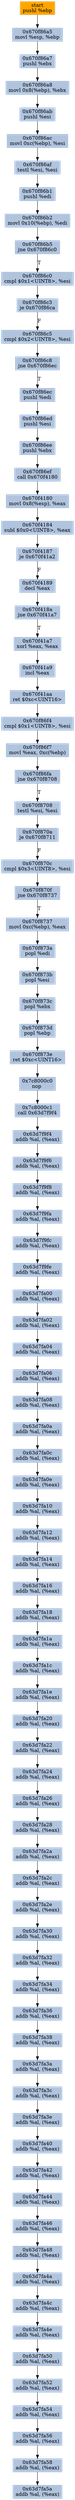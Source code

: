 digraph G {
node[shape=rectangle,style=filled,fillcolor=lightsteelblue,color=lightsteelblue]
bgcolor="transparent"
a0x670f86a4pushl_ebp[label="start\npushl %ebp",color="lightgrey",fillcolor="orange"];
a0x670f86a5movl_esp_ebp[label="0x670f86a5\nmovl %esp, %ebp"];
a0x670f86a7pushl_ebx[label="0x670f86a7\npushl %ebx"];
a0x670f86a8movl_0x8ebp__ebx[label="0x670f86a8\nmovl 0x8(%ebp), %ebx"];
a0x670f86abpushl_esi[label="0x670f86ab\npushl %esi"];
a0x670f86acmovl_0xcebp__esi[label="0x670f86ac\nmovl 0xc(%ebp), %esi"];
a0x670f86aftestl_esi_esi[label="0x670f86af\ntestl %esi, %esi"];
a0x670f86b1pushl_edi[label="0x670f86b1\npushl %edi"];
a0x670f86b2movl_0x10ebp__edi[label="0x670f86b2\nmovl 0x10(%ebp), %edi"];
a0x670f86b5jne_0x670f86c0[label="0x670f86b5\njne 0x670f86c0"];
a0x670f86c0cmpl_0x1UINT8_esi[label="0x670f86c0\ncmpl $0x1<UINT8>, %esi"];
a0x670f86c3je_0x670f86ca[label="0x670f86c3\nje 0x670f86ca"];
a0x670f86c5cmpl_0x2UINT8_esi[label="0x670f86c5\ncmpl $0x2<UINT8>, %esi"];
a0x670f86c8jne_0x670f86ec[label="0x670f86c8\njne 0x670f86ec"];
a0x670f86ecpushl_edi[label="0x670f86ec\npushl %edi"];
a0x670f86edpushl_esi[label="0x670f86ed\npushl %esi"];
a0x670f86eepushl_ebx[label="0x670f86ee\npushl %ebx"];
a0x670f86efcall_0x670f4180[label="0x670f86ef\ncall 0x670f4180"];
a0x670f4180movl_0x8esp__eax[label="0x670f4180\nmovl 0x8(%esp), %eax"];
a0x670f4184subl_0x0UINT8_eax[label="0x670f4184\nsubl $0x0<UINT8>, %eax"];
a0x670f4187je_0x670f41a2[label="0x670f4187\nje 0x670f41a2"];
a0x670f4189decl_eax[label="0x670f4189\ndecl %eax"];
a0x670f418ajne_0x670f41a7[label="0x670f418a\njne 0x670f41a7"];
a0x670f41a7xorl_eax_eax[label="0x670f41a7\nxorl %eax, %eax"];
a0x670f41a9incl_eax[label="0x670f41a9\nincl %eax"];
a0x670f41aaret_0xcUINT16[label="0x670f41aa\nret $0xc<UINT16>"];
a0x670f86f4cmpl_0x1UINT8_esi[label="0x670f86f4\ncmpl $0x1<UINT8>, %esi"];
a0x670f86f7movl_eax_0xcebp_[label="0x670f86f7\nmovl %eax, 0xc(%ebp)"];
a0x670f86fajne_0x670f8708[label="0x670f86fa\njne 0x670f8708"];
a0x670f8708testl_esi_esi[label="0x670f8708\ntestl %esi, %esi"];
a0x670f870aje_0x670f8711[label="0x670f870a\nje 0x670f8711"];
a0x670f870ccmpl_0x3UINT8_esi[label="0x670f870c\ncmpl $0x3<UINT8>, %esi"];
a0x670f870fjne_0x670f8737[label="0x670f870f\njne 0x670f8737"];
a0x670f8737movl_0xcebp__eax[label="0x670f8737\nmovl 0xc(%ebp), %eax"];
a0x670f873apopl_edi[label="0x670f873a\npopl %edi"];
a0x670f873bpopl_esi[label="0x670f873b\npopl %esi"];
a0x670f873cpopl_ebx[label="0x670f873c\npopl %ebx"];
a0x670f873dpopl_ebp[label="0x670f873d\npopl %ebp"];
a0x670f873eret_0xcUINT16[label="0x670f873e\nret $0xc<UINT16>"];
a0x7c8000c0nop_[label="0x7c8000c0\nnop "];
a0x7c8000c1call_0x63d7f9f4[label="0x7c8000c1\ncall 0x63d7f9f4"];
a0x63d7f9f4addb_al_eax_[label="0x63d7f9f4\naddb %al, (%eax)"];
a0x63d7f9f6addb_al_eax_[label="0x63d7f9f6\naddb %al, (%eax)"];
a0x63d7f9f8addb_al_eax_[label="0x63d7f9f8\naddb %al, (%eax)"];
a0x63d7f9faaddb_al_eax_[label="0x63d7f9fa\naddb %al, (%eax)"];
a0x63d7f9fcaddb_al_eax_[label="0x63d7f9fc\naddb %al, (%eax)"];
a0x63d7f9feaddb_al_eax_[label="0x63d7f9fe\naddb %al, (%eax)"];
a0x63d7fa00addb_al_eax_[label="0x63d7fa00\naddb %al, (%eax)"];
a0x63d7fa02addb_al_eax_[label="0x63d7fa02\naddb %al, (%eax)"];
a0x63d7fa04addb_al_eax_[label="0x63d7fa04\naddb %al, (%eax)"];
a0x63d7fa06addb_al_eax_[label="0x63d7fa06\naddb %al, (%eax)"];
a0x63d7fa08addb_al_eax_[label="0x63d7fa08\naddb %al, (%eax)"];
a0x63d7fa0aaddb_al_eax_[label="0x63d7fa0a\naddb %al, (%eax)"];
a0x63d7fa0caddb_al_eax_[label="0x63d7fa0c\naddb %al, (%eax)"];
a0x63d7fa0eaddb_al_eax_[label="0x63d7fa0e\naddb %al, (%eax)"];
a0x63d7fa10addb_al_eax_[label="0x63d7fa10\naddb %al, (%eax)"];
a0x63d7fa12addb_al_eax_[label="0x63d7fa12\naddb %al, (%eax)"];
a0x63d7fa14addb_al_eax_[label="0x63d7fa14\naddb %al, (%eax)"];
a0x63d7fa16addb_al_eax_[label="0x63d7fa16\naddb %al, (%eax)"];
a0x63d7fa18addb_al_eax_[label="0x63d7fa18\naddb %al, (%eax)"];
a0x63d7fa1aaddb_al_eax_[label="0x63d7fa1a\naddb %al, (%eax)"];
a0x63d7fa1caddb_al_eax_[label="0x63d7fa1c\naddb %al, (%eax)"];
a0x63d7fa1eaddb_al_eax_[label="0x63d7fa1e\naddb %al, (%eax)"];
a0x63d7fa20addb_al_eax_[label="0x63d7fa20\naddb %al, (%eax)"];
a0x63d7fa22addb_al_eax_[label="0x63d7fa22\naddb %al, (%eax)"];
a0x63d7fa24addb_al_eax_[label="0x63d7fa24\naddb %al, (%eax)"];
a0x63d7fa26addb_al_eax_[label="0x63d7fa26\naddb %al, (%eax)"];
a0x63d7fa28addb_al_eax_[label="0x63d7fa28\naddb %al, (%eax)"];
a0x63d7fa2aaddb_al_eax_[label="0x63d7fa2a\naddb %al, (%eax)"];
a0x63d7fa2caddb_al_eax_[label="0x63d7fa2c\naddb %al, (%eax)"];
a0x63d7fa2eaddb_al_eax_[label="0x63d7fa2e\naddb %al, (%eax)"];
a0x63d7fa30addb_al_eax_[label="0x63d7fa30\naddb %al, (%eax)"];
a0x63d7fa32addb_al_eax_[label="0x63d7fa32\naddb %al, (%eax)"];
a0x63d7fa34addb_al_eax_[label="0x63d7fa34\naddb %al, (%eax)"];
a0x63d7fa36addb_al_eax_[label="0x63d7fa36\naddb %al, (%eax)"];
a0x63d7fa38addb_al_eax_[label="0x63d7fa38\naddb %al, (%eax)"];
a0x63d7fa3aaddb_al_eax_[label="0x63d7fa3a\naddb %al, (%eax)"];
a0x63d7fa3caddb_al_eax_[label="0x63d7fa3c\naddb %al, (%eax)"];
a0x63d7fa3eaddb_al_eax_[label="0x63d7fa3e\naddb %al, (%eax)"];
a0x63d7fa40addb_al_eax_[label="0x63d7fa40\naddb %al, (%eax)"];
a0x63d7fa42addb_al_eax_[label="0x63d7fa42\naddb %al, (%eax)"];
a0x63d7fa44addb_al_eax_[label="0x63d7fa44\naddb %al, (%eax)"];
a0x63d7fa46addb_al_eax_[label="0x63d7fa46\naddb %al, (%eax)"];
a0x63d7fa48addb_al_eax_[label="0x63d7fa48\naddb %al, (%eax)"];
a0x63d7fa4aaddb_al_eax_[label="0x63d7fa4a\naddb %al, (%eax)"];
a0x63d7fa4caddb_al_eax_[label="0x63d7fa4c\naddb %al, (%eax)"];
a0x63d7fa4eaddb_al_eax_[label="0x63d7fa4e\naddb %al, (%eax)"];
a0x63d7fa50addb_al_eax_[label="0x63d7fa50\naddb %al, (%eax)"];
a0x63d7fa52addb_al_eax_[label="0x63d7fa52\naddb %al, (%eax)"];
a0x63d7fa54addb_al_eax_[label="0x63d7fa54\naddb %al, (%eax)"];
a0x63d7fa56addb_al_eax_[label="0x63d7fa56\naddb %al, (%eax)"];
a0x63d7fa58addb_al_eax_[label="0x63d7fa58\naddb %al, (%eax)"];
a0x63d7fa5aaddb_al_eax_[label="0x63d7fa5a\naddb %al, (%eax)"];
a0x670f86a4pushl_ebp -> a0x670f86a5movl_esp_ebp [color="#000000"];
a0x670f86a5movl_esp_ebp -> a0x670f86a7pushl_ebx [color="#000000"];
a0x670f86a7pushl_ebx -> a0x670f86a8movl_0x8ebp__ebx [color="#000000"];
a0x670f86a8movl_0x8ebp__ebx -> a0x670f86abpushl_esi [color="#000000"];
a0x670f86abpushl_esi -> a0x670f86acmovl_0xcebp__esi [color="#000000"];
a0x670f86acmovl_0xcebp__esi -> a0x670f86aftestl_esi_esi [color="#000000"];
a0x670f86aftestl_esi_esi -> a0x670f86b1pushl_edi [color="#000000"];
a0x670f86b1pushl_edi -> a0x670f86b2movl_0x10ebp__edi [color="#000000"];
a0x670f86b2movl_0x10ebp__edi -> a0x670f86b5jne_0x670f86c0 [color="#000000"];
a0x670f86b5jne_0x670f86c0 -> a0x670f86c0cmpl_0x1UINT8_esi [color="#000000",label="T"];
a0x670f86c0cmpl_0x1UINT8_esi -> a0x670f86c3je_0x670f86ca [color="#000000"];
a0x670f86c3je_0x670f86ca -> a0x670f86c5cmpl_0x2UINT8_esi [color="#000000",label="F"];
a0x670f86c5cmpl_0x2UINT8_esi -> a0x670f86c8jne_0x670f86ec [color="#000000"];
a0x670f86c8jne_0x670f86ec -> a0x670f86ecpushl_edi [color="#000000",label="T"];
a0x670f86ecpushl_edi -> a0x670f86edpushl_esi [color="#000000"];
a0x670f86edpushl_esi -> a0x670f86eepushl_ebx [color="#000000"];
a0x670f86eepushl_ebx -> a0x670f86efcall_0x670f4180 [color="#000000"];
a0x670f86efcall_0x670f4180 -> a0x670f4180movl_0x8esp__eax [color="#000000"];
a0x670f4180movl_0x8esp__eax -> a0x670f4184subl_0x0UINT8_eax [color="#000000"];
a0x670f4184subl_0x0UINT8_eax -> a0x670f4187je_0x670f41a2 [color="#000000"];
a0x670f4187je_0x670f41a2 -> a0x670f4189decl_eax [color="#000000",label="F"];
a0x670f4189decl_eax -> a0x670f418ajne_0x670f41a7 [color="#000000"];
a0x670f418ajne_0x670f41a7 -> a0x670f41a7xorl_eax_eax [color="#000000",label="T"];
a0x670f41a7xorl_eax_eax -> a0x670f41a9incl_eax [color="#000000"];
a0x670f41a9incl_eax -> a0x670f41aaret_0xcUINT16 [color="#000000"];
a0x670f41aaret_0xcUINT16 -> a0x670f86f4cmpl_0x1UINT8_esi [color="#000000"];
a0x670f86f4cmpl_0x1UINT8_esi -> a0x670f86f7movl_eax_0xcebp_ [color="#000000"];
a0x670f86f7movl_eax_0xcebp_ -> a0x670f86fajne_0x670f8708 [color="#000000"];
a0x670f86fajne_0x670f8708 -> a0x670f8708testl_esi_esi [color="#000000",label="T"];
a0x670f8708testl_esi_esi -> a0x670f870aje_0x670f8711 [color="#000000"];
a0x670f870aje_0x670f8711 -> a0x670f870ccmpl_0x3UINT8_esi [color="#000000",label="F"];
a0x670f870ccmpl_0x3UINT8_esi -> a0x670f870fjne_0x670f8737 [color="#000000"];
a0x670f870fjne_0x670f8737 -> a0x670f8737movl_0xcebp__eax [color="#000000",label="T"];
a0x670f8737movl_0xcebp__eax -> a0x670f873apopl_edi [color="#000000"];
a0x670f873apopl_edi -> a0x670f873bpopl_esi [color="#000000"];
a0x670f873bpopl_esi -> a0x670f873cpopl_ebx [color="#000000"];
a0x670f873cpopl_ebx -> a0x670f873dpopl_ebp [color="#000000"];
a0x670f873dpopl_ebp -> a0x670f873eret_0xcUINT16 [color="#000000"];
a0x670f873eret_0xcUINT16 -> a0x7c8000c0nop_ [color="#000000"];
a0x7c8000c0nop_ -> a0x7c8000c1call_0x63d7f9f4 [color="#000000"];
a0x7c8000c1call_0x63d7f9f4 -> a0x63d7f9f4addb_al_eax_ [color="#000000"];
a0x63d7f9f4addb_al_eax_ -> a0x63d7f9f6addb_al_eax_ [color="#000000"];
a0x63d7f9f6addb_al_eax_ -> a0x63d7f9f8addb_al_eax_ [color="#000000"];
a0x63d7f9f8addb_al_eax_ -> a0x63d7f9faaddb_al_eax_ [color="#000000"];
a0x63d7f9faaddb_al_eax_ -> a0x63d7f9fcaddb_al_eax_ [color="#000000"];
a0x63d7f9fcaddb_al_eax_ -> a0x63d7f9feaddb_al_eax_ [color="#000000"];
a0x63d7f9feaddb_al_eax_ -> a0x63d7fa00addb_al_eax_ [color="#000000"];
a0x63d7fa00addb_al_eax_ -> a0x63d7fa02addb_al_eax_ [color="#000000"];
a0x63d7fa02addb_al_eax_ -> a0x63d7fa04addb_al_eax_ [color="#000000"];
a0x63d7fa04addb_al_eax_ -> a0x63d7fa06addb_al_eax_ [color="#000000"];
a0x63d7fa06addb_al_eax_ -> a0x63d7fa08addb_al_eax_ [color="#000000"];
a0x63d7fa08addb_al_eax_ -> a0x63d7fa0aaddb_al_eax_ [color="#000000"];
a0x63d7fa0aaddb_al_eax_ -> a0x63d7fa0caddb_al_eax_ [color="#000000"];
a0x63d7fa0caddb_al_eax_ -> a0x63d7fa0eaddb_al_eax_ [color="#000000"];
a0x63d7fa0eaddb_al_eax_ -> a0x63d7fa10addb_al_eax_ [color="#000000"];
a0x63d7fa10addb_al_eax_ -> a0x63d7fa12addb_al_eax_ [color="#000000"];
a0x63d7fa12addb_al_eax_ -> a0x63d7fa14addb_al_eax_ [color="#000000"];
a0x63d7fa14addb_al_eax_ -> a0x63d7fa16addb_al_eax_ [color="#000000"];
a0x63d7fa16addb_al_eax_ -> a0x63d7fa18addb_al_eax_ [color="#000000"];
a0x63d7fa18addb_al_eax_ -> a0x63d7fa1aaddb_al_eax_ [color="#000000"];
a0x63d7fa1aaddb_al_eax_ -> a0x63d7fa1caddb_al_eax_ [color="#000000"];
a0x63d7fa1caddb_al_eax_ -> a0x63d7fa1eaddb_al_eax_ [color="#000000"];
a0x63d7fa1eaddb_al_eax_ -> a0x63d7fa20addb_al_eax_ [color="#000000"];
a0x63d7fa20addb_al_eax_ -> a0x63d7fa22addb_al_eax_ [color="#000000"];
a0x63d7fa22addb_al_eax_ -> a0x63d7fa24addb_al_eax_ [color="#000000"];
a0x63d7fa24addb_al_eax_ -> a0x63d7fa26addb_al_eax_ [color="#000000"];
a0x63d7fa26addb_al_eax_ -> a0x63d7fa28addb_al_eax_ [color="#000000"];
a0x63d7fa28addb_al_eax_ -> a0x63d7fa2aaddb_al_eax_ [color="#000000"];
a0x63d7fa2aaddb_al_eax_ -> a0x63d7fa2caddb_al_eax_ [color="#000000"];
a0x63d7fa2caddb_al_eax_ -> a0x63d7fa2eaddb_al_eax_ [color="#000000"];
a0x63d7fa2eaddb_al_eax_ -> a0x63d7fa30addb_al_eax_ [color="#000000"];
a0x63d7fa30addb_al_eax_ -> a0x63d7fa32addb_al_eax_ [color="#000000"];
a0x63d7fa32addb_al_eax_ -> a0x63d7fa34addb_al_eax_ [color="#000000"];
a0x63d7fa34addb_al_eax_ -> a0x63d7fa36addb_al_eax_ [color="#000000"];
a0x63d7fa36addb_al_eax_ -> a0x63d7fa38addb_al_eax_ [color="#000000"];
a0x63d7fa38addb_al_eax_ -> a0x63d7fa3aaddb_al_eax_ [color="#000000"];
a0x63d7fa3aaddb_al_eax_ -> a0x63d7fa3caddb_al_eax_ [color="#000000"];
a0x63d7fa3caddb_al_eax_ -> a0x63d7fa3eaddb_al_eax_ [color="#000000"];
a0x63d7fa3eaddb_al_eax_ -> a0x63d7fa40addb_al_eax_ [color="#000000"];
a0x63d7fa40addb_al_eax_ -> a0x63d7fa42addb_al_eax_ [color="#000000"];
a0x63d7fa42addb_al_eax_ -> a0x63d7fa44addb_al_eax_ [color="#000000"];
a0x63d7fa44addb_al_eax_ -> a0x63d7fa46addb_al_eax_ [color="#000000"];
a0x63d7fa46addb_al_eax_ -> a0x63d7fa48addb_al_eax_ [color="#000000"];
a0x63d7fa48addb_al_eax_ -> a0x63d7fa4aaddb_al_eax_ [color="#000000"];
a0x63d7fa4aaddb_al_eax_ -> a0x63d7fa4caddb_al_eax_ [color="#000000"];
a0x63d7fa4caddb_al_eax_ -> a0x63d7fa4eaddb_al_eax_ [color="#000000"];
a0x63d7fa4eaddb_al_eax_ -> a0x63d7fa50addb_al_eax_ [color="#000000"];
a0x63d7fa50addb_al_eax_ -> a0x63d7fa52addb_al_eax_ [color="#000000"];
a0x63d7fa52addb_al_eax_ -> a0x63d7fa54addb_al_eax_ [color="#000000"];
a0x63d7fa54addb_al_eax_ -> a0x63d7fa56addb_al_eax_ [color="#000000"];
a0x63d7fa56addb_al_eax_ -> a0x63d7fa58addb_al_eax_ [color="#000000"];
a0x63d7fa58addb_al_eax_ -> a0x63d7fa5aaddb_al_eax_ [color="#000000"];
}
